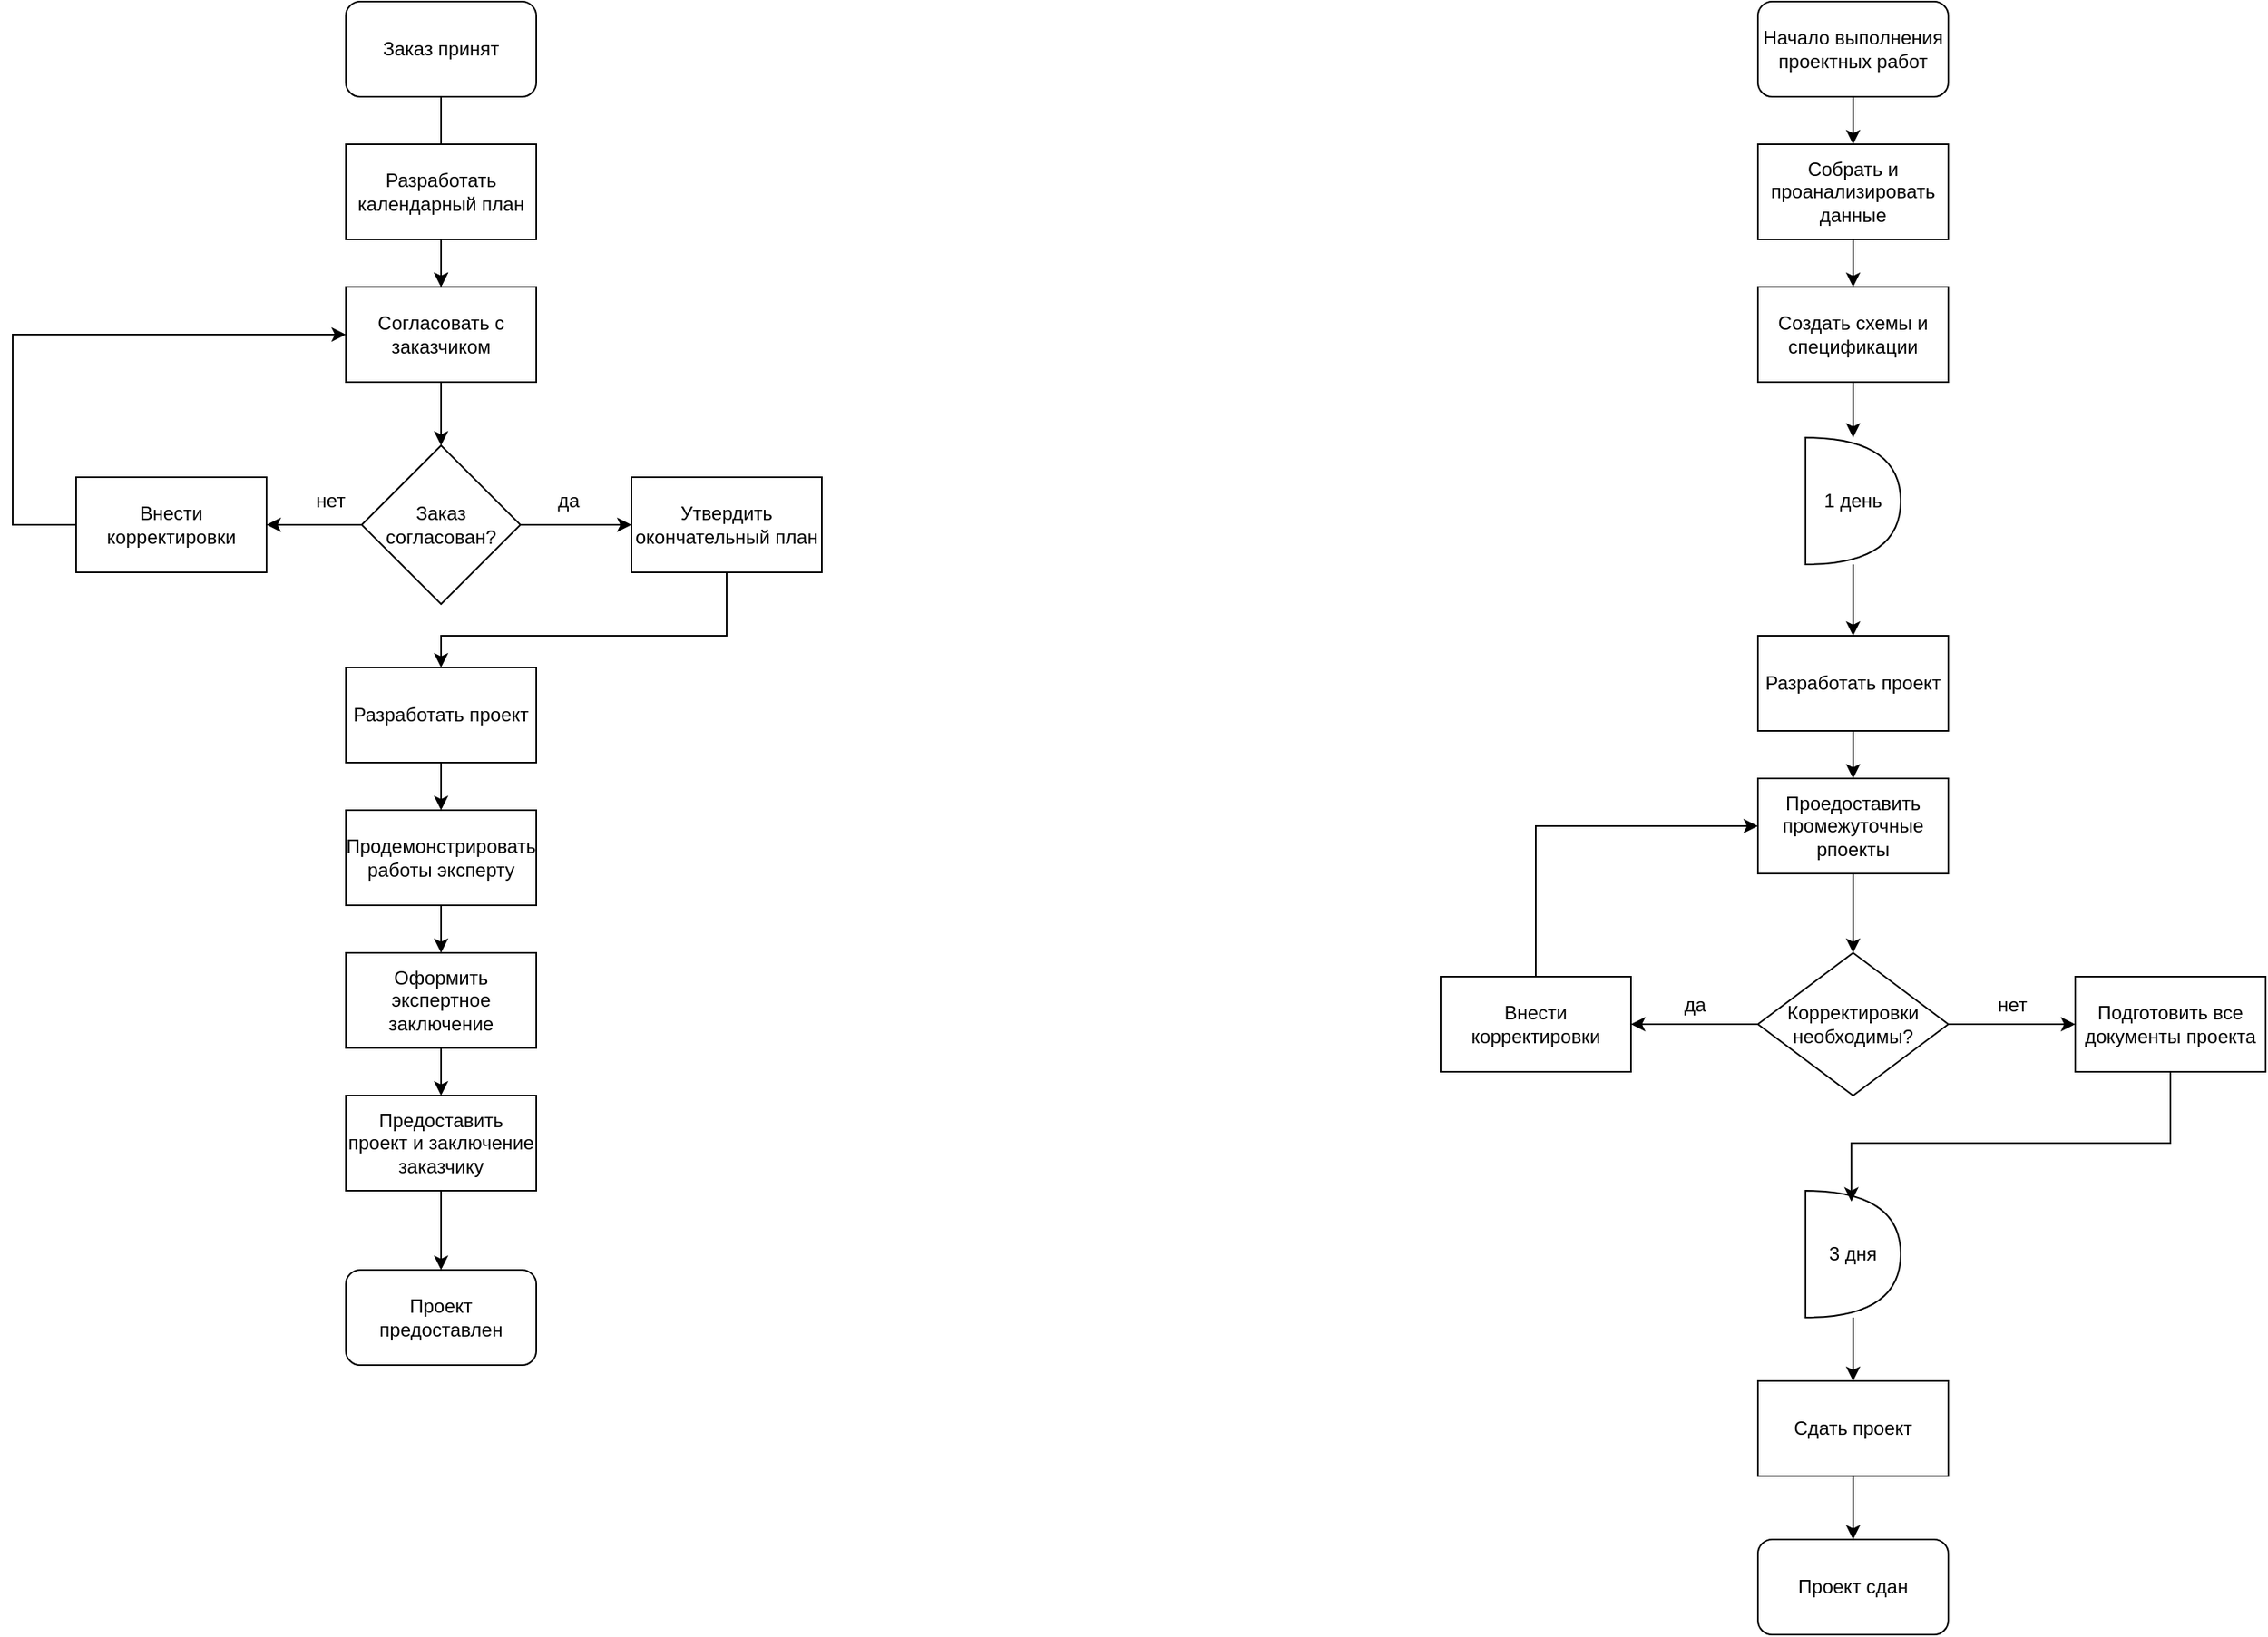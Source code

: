 <mxfile version="24.7.17">
  <diagram name="Page-1" id="NXVXX9Czso79KBBDQ060">
    <mxGraphModel dx="989" dy="659" grid="1" gridSize="10" guides="1" tooltips="1" connect="1" arrows="1" fold="1" page="1" pageScale="1" pageWidth="850" pageHeight="1100" math="0" shadow="0">
      <root>
        <mxCell id="0" />
        <mxCell id="1" parent="0" />
        <mxCell id="Ur2yTSA53AETp8OJoPMe-1" value="" style="edgeStyle=orthogonalEdgeStyle;rounded=0;orthogonalLoop=1;jettySize=auto;html=1;" edge="1" parent="1" source="bjVijm4IpRTGkiFybNOT-1" target="bjVijm4IpRTGkiFybNOT-8">
          <mxGeometry relative="1" as="geometry" />
        </mxCell>
        <mxCell id="bjVijm4IpRTGkiFybNOT-1" value="Заказ принят" style="rounded=1;whiteSpace=wrap;html=1;" parent="1" vertex="1">
          <mxGeometry x="340" y="40" width="120" height="60" as="geometry" />
        </mxCell>
        <mxCell id="bjVijm4IpRTGkiFybNOT-9" value="" style="edgeStyle=orthogonalEdgeStyle;rounded=0;orthogonalLoop=1;jettySize=auto;html=1;" parent="1" source="bjVijm4IpRTGkiFybNOT-6" target="bjVijm4IpRTGkiFybNOT-8" edge="1">
          <mxGeometry relative="1" as="geometry" />
        </mxCell>
        <mxCell id="bjVijm4IpRTGkiFybNOT-6" value="Разработать календарный план" style="rounded=0;whiteSpace=wrap;html=1;" parent="1" vertex="1">
          <mxGeometry x="340" y="130" width="120" height="60" as="geometry" />
        </mxCell>
        <mxCell id="bjVijm4IpRTGkiFybNOT-11" value="" style="edgeStyle=orthogonalEdgeStyle;rounded=0;orthogonalLoop=1;jettySize=auto;html=1;" parent="1" source="bjVijm4IpRTGkiFybNOT-8" target="bjVijm4IpRTGkiFybNOT-10" edge="1">
          <mxGeometry relative="1" as="geometry" />
        </mxCell>
        <mxCell id="bjVijm4IpRTGkiFybNOT-8" value="Согласовать с заказчиком" style="rounded=0;whiteSpace=wrap;html=1;" parent="1" vertex="1">
          <mxGeometry x="340" y="220" width="120" height="60" as="geometry" />
        </mxCell>
        <mxCell id="bjVijm4IpRTGkiFybNOT-13" value="" style="edgeStyle=orthogonalEdgeStyle;rounded=0;orthogonalLoop=1;jettySize=auto;html=1;" parent="1" source="bjVijm4IpRTGkiFybNOT-10" target="bjVijm4IpRTGkiFybNOT-12" edge="1">
          <mxGeometry relative="1" as="geometry" />
        </mxCell>
        <mxCell id="bjVijm4IpRTGkiFybNOT-16" value="" style="edgeStyle=orthogonalEdgeStyle;rounded=0;orthogonalLoop=1;jettySize=auto;html=1;" parent="1" source="bjVijm4IpRTGkiFybNOT-10" target="bjVijm4IpRTGkiFybNOT-15" edge="1">
          <mxGeometry relative="1" as="geometry" />
        </mxCell>
        <mxCell id="bjVijm4IpRTGkiFybNOT-10" value="Заказ согласован?" style="rhombus;whiteSpace=wrap;html=1;rounded=0;" parent="1" vertex="1">
          <mxGeometry x="350" y="320" width="100" height="100" as="geometry" />
        </mxCell>
        <mxCell id="bjVijm4IpRTGkiFybNOT-14" style="edgeStyle=orthogonalEdgeStyle;rounded=0;orthogonalLoop=1;jettySize=auto;html=1;entryX=0;entryY=0.5;entryDx=0;entryDy=0;" parent="1" source="bjVijm4IpRTGkiFybNOT-12" target="bjVijm4IpRTGkiFybNOT-8" edge="1">
          <mxGeometry relative="1" as="geometry">
            <Array as="points">
              <mxPoint x="130" y="370" />
              <mxPoint x="130" y="250" />
            </Array>
          </mxGeometry>
        </mxCell>
        <mxCell id="bjVijm4IpRTGkiFybNOT-12" value="Внести корректировки" style="whiteSpace=wrap;html=1;rounded=0;" parent="1" vertex="1">
          <mxGeometry x="170" y="340" width="120" height="60" as="geometry" />
        </mxCell>
        <mxCell id="Ur2yTSA53AETp8OJoPMe-2" style="edgeStyle=orthogonalEdgeStyle;rounded=0;orthogonalLoop=1;jettySize=auto;html=1;" edge="1" parent="1" source="bjVijm4IpRTGkiFybNOT-15">
          <mxGeometry relative="1" as="geometry">
            <mxPoint x="400" y="460" as="targetPoint" />
            <Array as="points">
              <mxPoint x="580" y="440" />
              <mxPoint x="400" y="440" />
            </Array>
          </mxGeometry>
        </mxCell>
        <mxCell id="bjVijm4IpRTGkiFybNOT-15" value="Утвердить окончательный план" style="whiteSpace=wrap;html=1;rounded=0;" parent="1" vertex="1">
          <mxGeometry x="520" y="340" width="120" height="60" as="geometry" />
        </mxCell>
        <mxCell id="bjVijm4IpRTGkiFybNOT-17" value="нет" style="text;html=1;align=center;verticalAlign=middle;resizable=0;points=[];autosize=1;strokeColor=none;fillColor=none;" parent="1" vertex="1">
          <mxGeometry x="310" y="340" width="40" height="30" as="geometry" />
        </mxCell>
        <mxCell id="bjVijm4IpRTGkiFybNOT-18" value="да" style="text;html=1;align=center;verticalAlign=middle;resizable=0;points=[];autosize=1;strokeColor=none;fillColor=none;" parent="1" vertex="1">
          <mxGeometry x="460" y="340" width="40" height="30" as="geometry" />
        </mxCell>
        <mxCell id="Ur2yTSA53AETp8OJoPMe-5" style="edgeStyle=orthogonalEdgeStyle;rounded=0;orthogonalLoop=1;jettySize=auto;html=1;entryX=0.5;entryY=0;entryDx=0;entryDy=0;" edge="1" parent="1" source="bjVijm4IpRTGkiFybNOT-28" target="bjVijm4IpRTGkiFybNOT-43">
          <mxGeometry relative="1" as="geometry" />
        </mxCell>
        <mxCell id="bjVijm4IpRTGkiFybNOT-28" value="Разработать проект" style="whiteSpace=wrap;html=1;rounded=0;" parent="1" vertex="1">
          <mxGeometry x="340" y="460" width="120" height="60" as="geometry" />
        </mxCell>
        <mxCell id="Ur2yTSA53AETp8OJoPMe-6" style="edgeStyle=orthogonalEdgeStyle;rounded=0;orthogonalLoop=1;jettySize=auto;html=1;entryX=0.5;entryY=0;entryDx=0;entryDy=0;" edge="1" parent="1" source="bjVijm4IpRTGkiFybNOT-43" target="bjVijm4IpRTGkiFybNOT-54">
          <mxGeometry relative="1" as="geometry" />
        </mxCell>
        <mxCell id="bjVijm4IpRTGkiFybNOT-43" value="Продемонстрировать работы эксперту" style="whiteSpace=wrap;html=1;rounded=0;" parent="1" vertex="1">
          <mxGeometry x="340" y="550" width="120" height="60" as="geometry" />
        </mxCell>
        <mxCell id="Ur2yTSA53AETp8OJoPMe-7" style="edgeStyle=orthogonalEdgeStyle;rounded=0;orthogonalLoop=1;jettySize=auto;html=1;entryX=0.5;entryY=0;entryDx=0;entryDy=0;" edge="1" parent="1" source="bjVijm4IpRTGkiFybNOT-54" target="bjVijm4IpRTGkiFybNOT-56">
          <mxGeometry relative="1" as="geometry" />
        </mxCell>
        <mxCell id="bjVijm4IpRTGkiFybNOT-54" value="Оформить экспертное заключение" style="whiteSpace=wrap;html=1;rounded=0;" parent="1" vertex="1">
          <mxGeometry x="340" y="640" width="120" height="60" as="geometry" />
        </mxCell>
        <mxCell id="Ur2yTSA53AETp8OJoPMe-8" style="edgeStyle=orthogonalEdgeStyle;rounded=0;orthogonalLoop=1;jettySize=auto;html=1;entryX=0.5;entryY=0;entryDx=0;entryDy=0;" edge="1" parent="1" source="bjVijm4IpRTGkiFybNOT-56" target="bjVijm4IpRTGkiFybNOT-60">
          <mxGeometry relative="1" as="geometry" />
        </mxCell>
        <mxCell id="bjVijm4IpRTGkiFybNOT-56" value="Предоставить проект и заключение заказчику" style="whiteSpace=wrap;html=1;rounded=0;" parent="1" vertex="1">
          <mxGeometry x="340" y="730" width="120" height="60" as="geometry" />
        </mxCell>
        <mxCell id="bjVijm4IpRTGkiFybNOT-60" value="Проект предоставлен" style="rounded=1;whiteSpace=wrap;html=1;" parent="1" vertex="1">
          <mxGeometry x="340" y="840" width="120" height="60" as="geometry" />
        </mxCell>
        <mxCell id="Ur2yTSA53AETp8OJoPMe-11" value="" style="edgeStyle=orthogonalEdgeStyle;rounded=0;orthogonalLoop=1;jettySize=auto;html=1;" edge="1" parent="1" source="Ur2yTSA53AETp8OJoPMe-9" target="Ur2yTSA53AETp8OJoPMe-10">
          <mxGeometry relative="1" as="geometry" />
        </mxCell>
        <mxCell id="Ur2yTSA53AETp8OJoPMe-9" value="Начало выполнения проектных работ" style="rounded=1;whiteSpace=wrap;html=1;" vertex="1" parent="1">
          <mxGeometry x="1230" y="40" width="120" height="60" as="geometry" />
        </mxCell>
        <mxCell id="Ur2yTSA53AETp8OJoPMe-13" value="" style="edgeStyle=orthogonalEdgeStyle;rounded=0;orthogonalLoop=1;jettySize=auto;html=1;" edge="1" parent="1" source="Ur2yTSA53AETp8OJoPMe-10" target="Ur2yTSA53AETp8OJoPMe-12">
          <mxGeometry relative="1" as="geometry" />
        </mxCell>
        <mxCell id="Ur2yTSA53AETp8OJoPMe-10" value="Собрать и проанализировать данные" style="rounded=0;whiteSpace=wrap;html=1;" vertex="1" parent="1">
          <mxGeometry x="1230" y="130" width="120" height="60" as="geometry" />
        </mxCell>
        <mxCell id="Ur2yTSA53AETp8OJoPMe-27" value="" style="edgeStyle=orthogonalEdgeStyle;rounded=0;orthogonalLoop=1;jettySize=auto;html=1;" edge="1" parent="1" source="Ur2yTSA53AETp8OJoPMe-12" target="Ur2yTSA53AETp8OJoPMe-26">
          <mxGeometry relative="1" as="geometry" />
        </mxCell>
        <mxCell id="Ur2yTSA53AETp8OJoPMe-12" value="Создать схемы и спецификации" style="whiteSpace=wrap;html=1;rounded=0;" vertex="1" parent="1">
          <mxGeometry x="1230" y="220" width="120" height="60" as="geometry" />
        </mxCell>
        <mxCell id="Ur2yTSA53AETp8OJoPMe-17" value="" style="edgeStyle=orthogonalEdgeStyle;rounded=0;orthogonalLoop=1;jettySize=auto;html=1;" edge="1" parent="1" source="Ur2yTSA53AETp8OJoPMe-14" target="Ur2yTSA53AETp8OJoPMe-16">
          <mxGeometry relative="1" as="geometry" />
        </mxCell>
        <mxCell id="Ur2yTSA53AETp8OJoPMe-14" value="Разработать проект" style="whiteSpace=wrap;html=1;rounded=0;" vertex="1" parent="1">
          <mxGeometry x="1230" y="440" width="120" height="60" as="geometry" />
        </mxCell>
        <mxCell id="Ur2yTSA53AETp8OJoPMe-19" value="" style="edgeStyle=orthogonalEdgeStyle;rounded=0;orthogonalLoop=1;jettySize=auto;html=1;" edge="1" parent="1" source="Ur2yTSA53AETp8OJoPMe-16" target="Ur2yTSA53AETp8OJoPMe-18">
          <mxGeometry relative="1" as="geometry" />
        </mxCell>
        <mxCell id="Ur2yTSA53AETp8OJoPMe-16" value="Проедоставить промежуточные рпоекты" style="whiteSpace=wrap;html=1;rounded=0;" vertex="1" parent="1">
          <mxGeometry x="1230" y="530" width="120" height="60" as="geometry" />
        </mxCell>
        <mxCell id="Ur2yTSA53AETp8OJoPMe-21" value="" style="edgeStyle=orthogonalEdgeStyle;rounded=0;orthogonalLoop=1;jettySize=auto;html=1;" edge="1" parent="1" source="Ur2yTSA53AETp8OJoPMe-18" target="Ur2yTSA53AETp8OJoPMe-20">
          <mxGeometry relative="1" as="geometry" />
        </mxCell>
        <mxCell id="Ur2yTSA53AETp8OJoPMe-25" value="" style="edgeStyle=orthogonalEdgeStyle;rounded=0;orthogonalLoop=1;jettySize=auto;html=1;" edge="1" parent="1" source="Ur2yTSA53AETp8OJoPMe-18" target="Ur2yTSA53AETp8OJoPMe-24">
          <mxGeometry relative="1" as="geometry" />
        </mxCell>
        <mxCell id="Ur2yTSA53AETp8OJoPMe-18" value="Корректировки необходимы?" style="rhombus;whiteSpace=wrap;html=1;rounded=0;" vertex="1" parent="1">
          <mxGeometry x="1230" y="640" width="120" height="90" as="geometry" />
        </mxCell>
        <mxCell id="Ur2yTSA53AETp8OJoPMe-23" style="edgeStyle=orthogonalEdgeStyle;rounded=0;orthogonalLoop=1;jettySize=auto;html=1;entryX=0;entryY=0.5;entryDx=0;entryDy=0;" edge="1" parent="1" source="Ur2yTSA53AETp8OJoPMe-20" target="Ur2yTSA53AETp8OJoPMe-16">
          <mxGeometry relative="1" as="geometry">
            <Array as="points">
              <mxPoint x="1090" y="560" />
            </Array>
          </mxGeometry>
        </mxCell>
        <mxCell id="Ur2yTSA53AETp8OJoPMe-20" value="Внести корректировки" style="whiteSpace=wrap;html=1;rounded=0;" vertex="1" parent="1">
          <mxGeometry x="1030" y="655" width="120" height="60" as="geometry" />
        </mxCell>
        <mxCell id="Ur2yTSA53AETp8OJoPMe-24" value="Подготовить все документы проекта" style="whiteSpace=wrap;html=1;rounded=0;" vertex="1" parent="1">
          <mxGeometry x="1430" y="655" width="120" height="60" as="geometry" />
        </mxCell>
        <mxCell id="Ur2yTSA53AETp8OJoPMe-28" value="" style="edgeStyle=orthogonalEdgeStyle;rounded=0;orthogonalLoop=1;jettySize=auto;html=1;" edge="1" parent="1" source="Ur2yTSA53AETp8OJoPMe-26" target="Ur2yTSA53AETp8OJoPMe-14">
          <mxGeometry relative="1" as="geometry" />
        </mxCell>
        <mxCell id="Ur2yTSA53AETp8OJoPMe-26" value="1 день" style="shape=or;whiteSpace=wrap;html=1;" vertex="1" parent="1">
          <mxGeometry x="1260" y="315" width="60" height="80" as="geometry" />
        </mxCell>
        <mxCell id="Ur2yTSA53AETp8OJoPMe-29" value="да" style="text;html=1;align=center;verticalAlign=middle;resizable=0;points=[];autosize=1;strokeColor=none;fillColor=none;" vertex="1" parent="1">
          <mxGeometry x="1170" y="658" width="40" height="30" as="geometry" />
        </mxCell>
        <mxCell id="Ur2yTSA53AETp8OJoPMe-30" value="нет" style="text;html=1;align=center;verticalAlign=middle;resizable=0;points=[];autosize=1;strokeColor=none;fillColor=none;" vertex="1" parent="1">
          <mxGeometry x="1370" y="658" width="40" height="30" as="geometry" />
        </mxCell>
        <mxCell id="Ur2yTSA53AETp8OJoPMe-37" value="" style="edgeStyle=orthogonalEdgeStyle;rounded=0;orthogonalLoop=1;jettySize=auto;html=1;" edge="1" parent="1" source="Ur2yTSA53AETp8OJoPMe-31" target="Ur2yTSA53AETp8OJoPMe-36">
          <mxGeometry relative="1" as="geometry" />
        </mxCell>
        <mxCell id="Ur2yTSA53AETp8OJoPMe-31" value="Сдать проект" style="whiteSpace=wrap;html=1;rounded=0;" vertex="1" parent="1">
          <mxGeometry x="1230" y="910" width="120" height="60" as="geometry" />
        </mxCell>
        <mxCell id="Ur2yTSA53AETp8OJoPMe-35" value="" style="edgeStyle=orthogonalEdgeStyle;rounded=0;orthogonalLoop=1;jettySize=auto;html=1;" edge="1" parent="1" source="Ur2yTSA53AETp8OJoPMe-33" target="Ur2yTSA53AETp8OJoPMe-31">
          <mxGeometry relative="1" as="geometry" />
        </mxCell>
        <mxCell id="Ur2yTSA53AETp8OJoPMe-33" value="3 дня" style="shape=or;whiteSpace=wrap;html=1;" vertex="1" parent="1">
          <mxGeometry x="1260" y="790" width="60" height="80" as="geometry" />
        </mxCell>
        <mxCell id="Ur2yTSA53AETp8OJoPMe-34" style="edgeStyle=orthogonalEdgeStyle;rounded=0;orthogonalLoop=1;jettySize=auto;html=1;entryX=0.482;entryY=0.086;entryDx=0;entryDy=0;entryPerimeter=0;" edge="1" parent="1" source="Ur2yTSA53AETp8OJoPMe-24" target="Ur2yTSA53AETp8OJoPMe-33">
          <mxGeometry relative="1" as="geometry">
            <Array as="points">
              <mxPoint x="1490" y="760" />
              <mxPoint x="1289" y="760" />
            </Array>
          </mxGeometry>
        </mxCell>
        <mxCell id="Ur2yTSA53AETp8OJoPMe-36" value="Проект сдан" style="rounded=1;whiteSpace=wrap;html=1;" vertex="1" parent="1">
          <mxGeometry x="1230" y="1010" width="120" height="60" as="geometry" />
        </mxCell>
      </root>
    </mxGraphModel>
  </diagram>
</mxfile>
